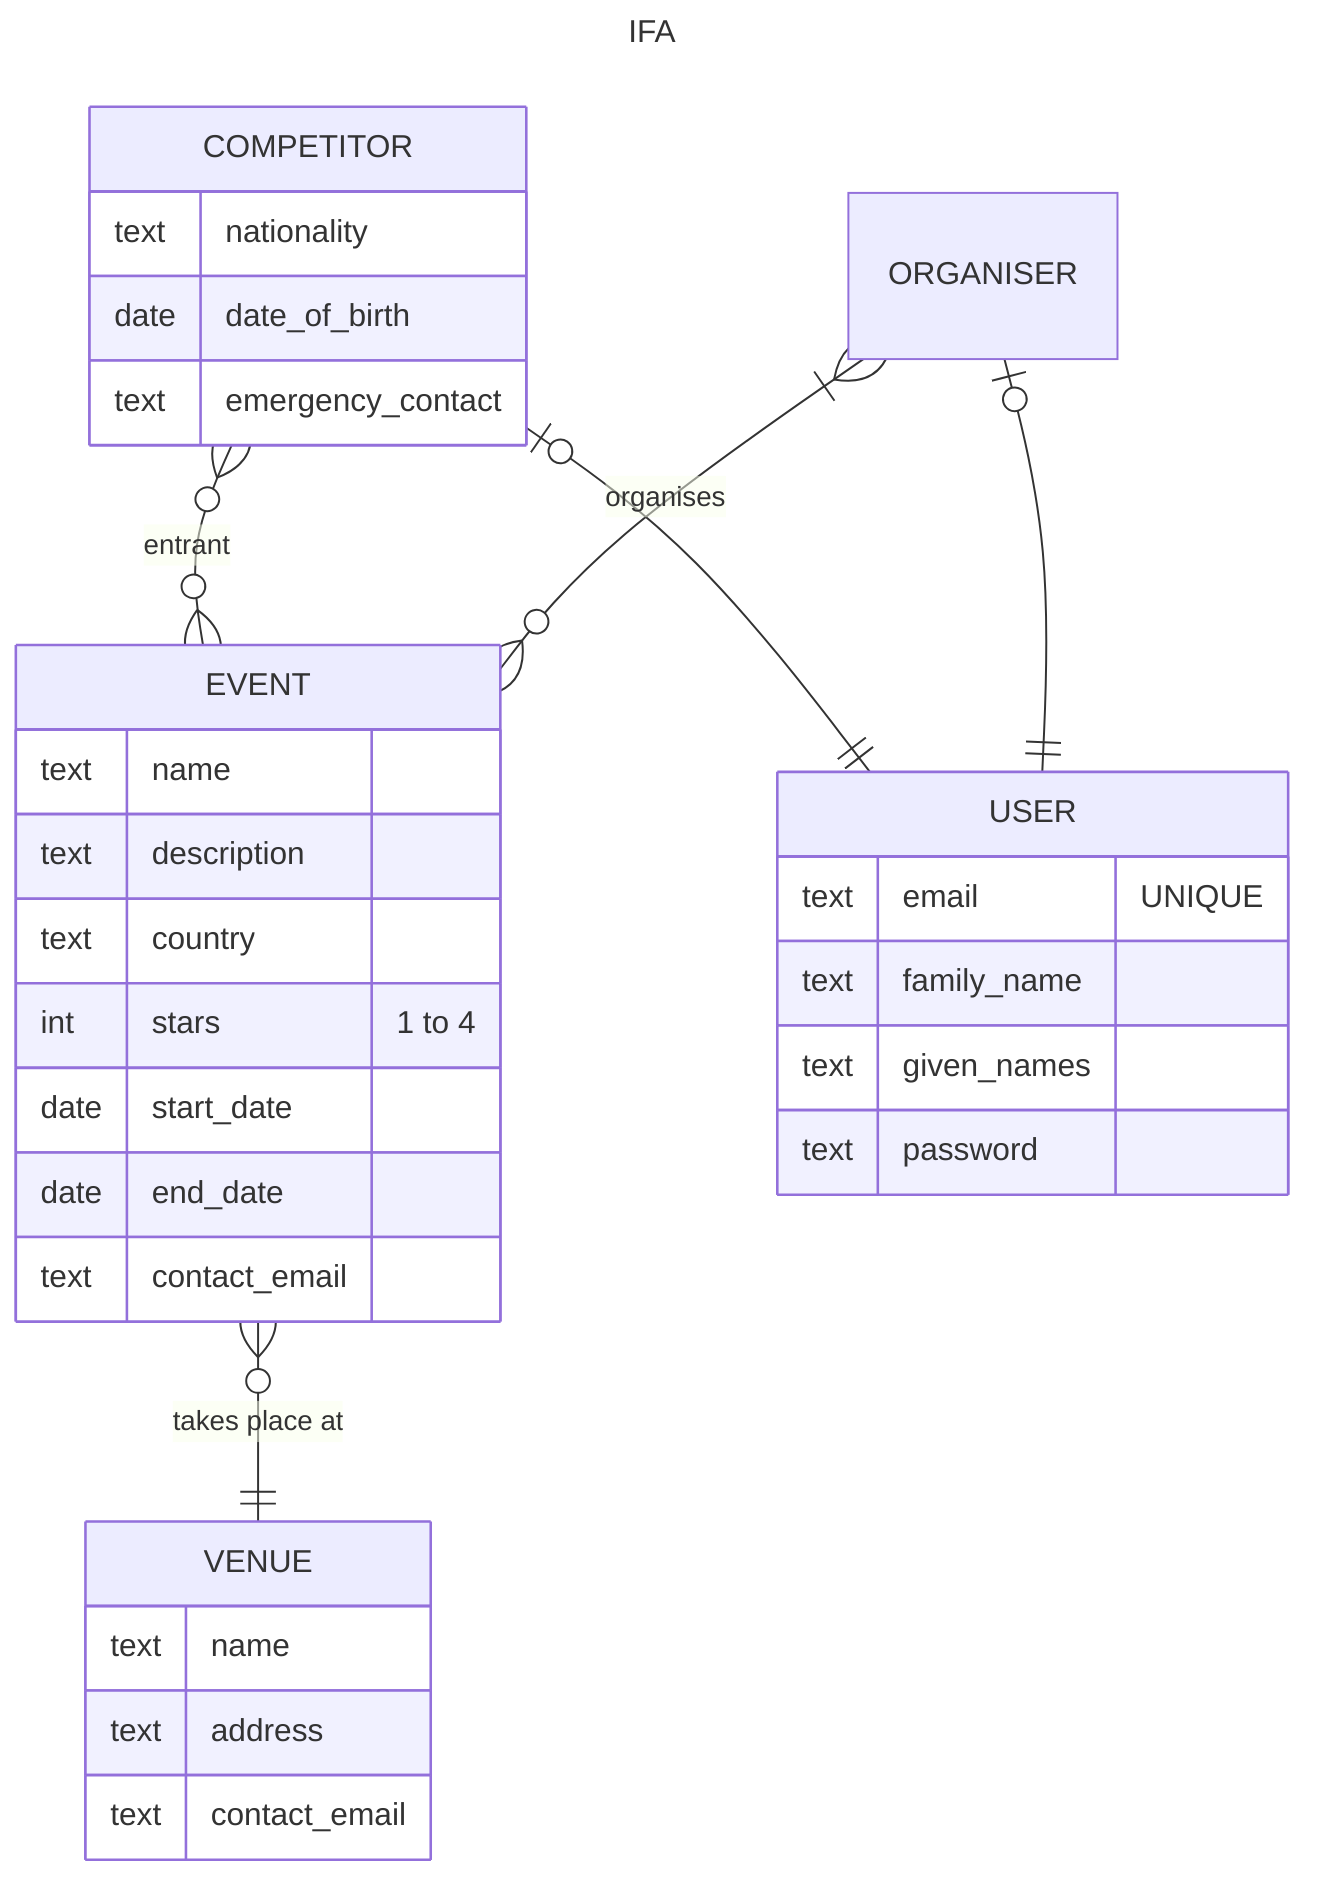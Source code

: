 ---
title: IFA
---
erDiagram
    EVENT many--one VENUE : "takes place at"
    COMPETITOR zero or more--zero or more EVENT : "entrant"
    COMPETITOR one or zero--one USER :  ""
    ORGANISER one or many--many EVENT : "organises"
    ORGANISER  one or zero--one USER :  ""
    USER {
        text email "UNIQUE"
        text family_name
        text given_names
        text password
    }
    COMPETITOR {
        text nationality
        date date_of_birth
        text emergency_contact
    }
    VENUE {
        text name
        text address
        text contact_email
    }
    EVENT {
        text name
        text description
        text country
        int stars "1 to 4"
        date start_date
        date end_date
        text contact_email
    }